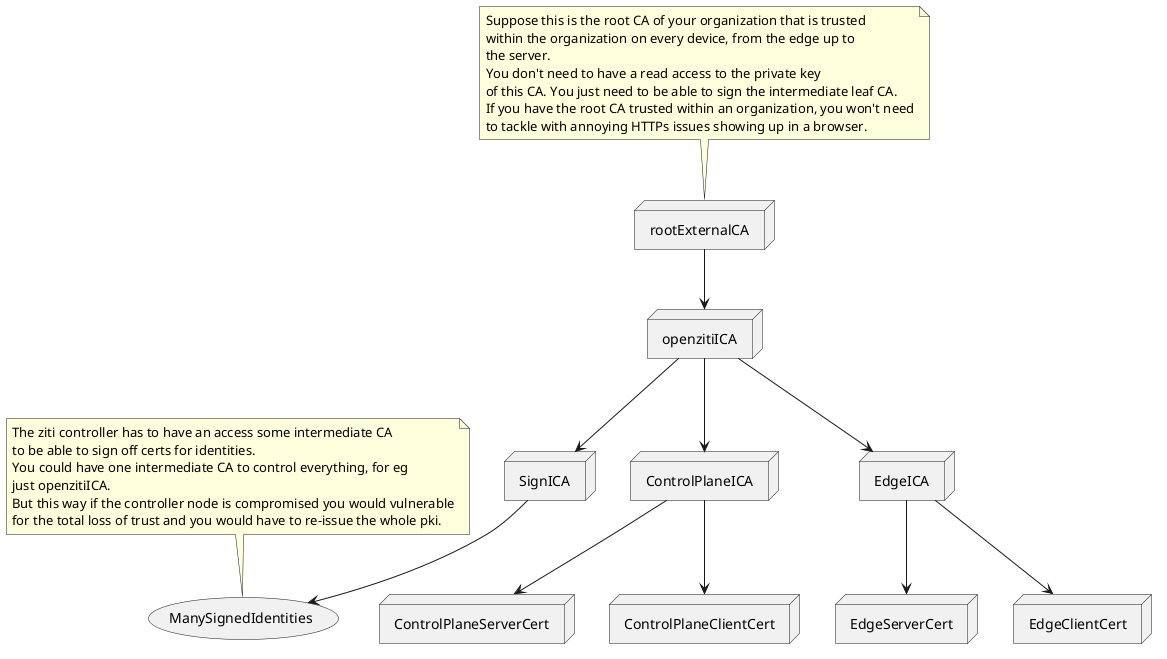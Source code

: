 @startuml
node rootExternalCA


note top of rootExternalCA
Suppose this is the root CA of your organization that is trusted
within the organization on every device, from the edge up to 
the server.
You don't need to have a read access to the private key
of this CA. You just need to be able to sign the intermediate leaf CA.
If you have the root CA trusted within an organization, you won't need
to tackle with annoying HTTPs issues showing up in a browser.
end note

node openzitiICA

node ControlPlaneICA
node EdgeICA
node SignICA

node ControlPlaneServerCert
node ControlPlaneClientCert

node EdgeServerCert
node EdgeClientCert

node (ManySignedIdentities)

note top of ManySignedIdentities
The ziti controller has to have an access some intermediate CA
to be able to sign off certs for identities.
You could have one intermediate CA to control everything, for eg
just openzitiICA.
But this way if the controller node is compromised you would vulnerable
for the total loss of trust and you would have to re-issue the whole pki.
end note

rootExternalCA --> openzitiICA

openzitiICA --> ControlPlaneICA
openzitiICA --> SignICA
openzitiICA --> EdgeICA

ControlPlaneICA --> ControlPlaneServerCert
ControlPlaneICA --> ControlPlaneClientCert

EdgeICA --> EdgeServerCert
EdgeICA --> EdgeClientCert

SignICA --> ManySignedIdentities
@enduml
